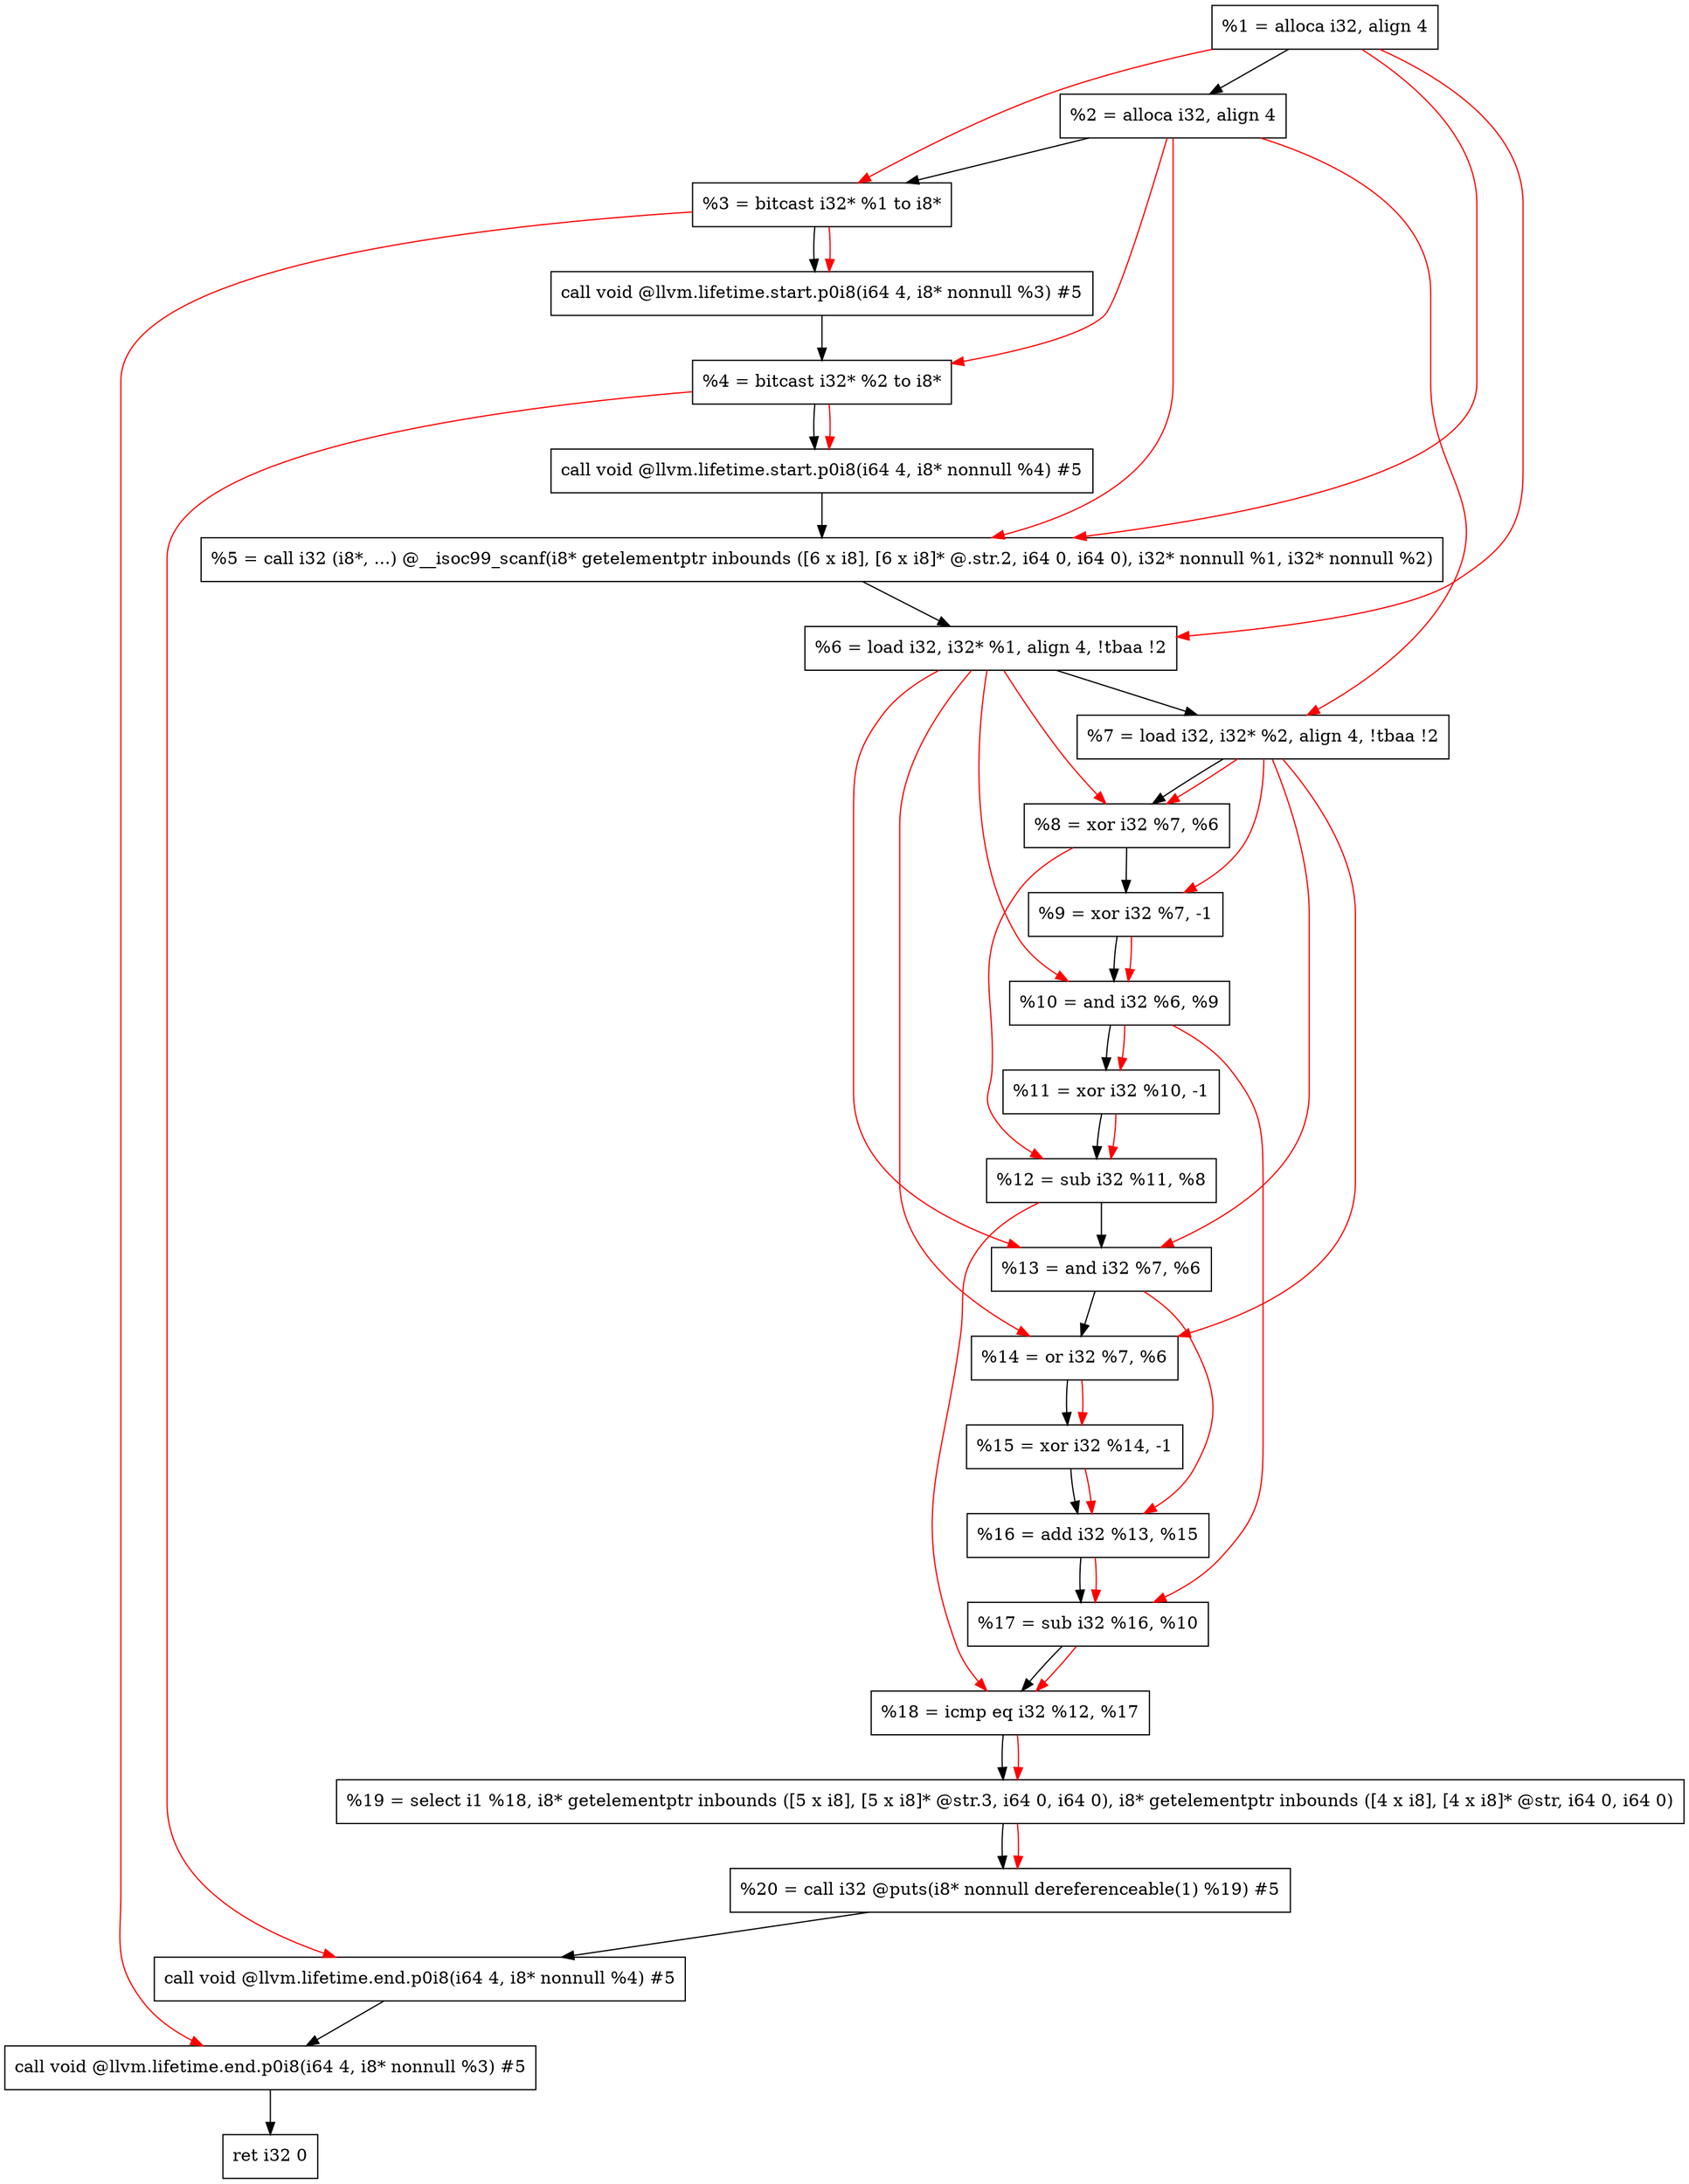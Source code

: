 digraph "DFG for'main' function" {
	Node0x1c7e448[shape=record, label="  %1 = alloca i32, align 4"];
	Node0x1c7e4f8[shape=record, label="  %2 = alloca i32, align 4"];
	Node0x1c7e588[shape=record, label="  %3 = bitcast i32* %1 to i8*"];
	Node0x1c7e9e8[shape=record, label="  call void @llvm.lifetime.start.p0i8(i64 4, i8* nonnull %3) #5"];
	Node0x1c7eac8[shape=record, label="  %4 = bitcast i32* %2 to i8*"];
	Node0x1c7ebe8[shape=record, label="  call void @llvm.lifetime.start.p0i8(i64 4, i8* nonnull %4) #5"];
	Node0x1c7ee20[shape=record, label="  %5 = call i32 (i8*, ...) @__isoc99_scanf(i8* getelementptr inbounds ([6 x i8], [6 x i8]* @.str.2, i64 0, i64 0), i32* nonnull %1, i32* nonnull %2)"];
	Node0x1c7eed8[shape=record, label="  %6 = load i32, i32* %1, align 4, !tbaa !2"];
	Node0x1c7fe48[shape=record, label="  %7 = load i32, i32* %2, align 4, !tbaa !2"];
	Node0x1c804d0[shape=record, label="  %8 = xor i32 %7, %6"];
	Node0x1c80540[shape=record, label="  %9 = xor i32 %7, -1"];
	Node0x1c805b0[shape=record, label="  %10 = and i32 %6, %9"];
	Node0x1c80620[shape=record, label="  %11 = xor i32 %10, -1"];
	Node0x1c80690[shape=record, label="  %12 = sub i32 %11, %8"];
	Node0x1c80700[shape=record, label="  %13 = and i32 %7, %6"];
	Node0x1c80770[shape=record, label="  %14 = or i32 %7, %6"];
	Node0x1c807e0[shape=record, label="  %15 = xor i32 %14, -1"];
	Node0x1c80850[shape=record, label="  %16 = add i32 %13, %15"];
	Node0x1c808c0[shape=record, label="  %17 = sub i32 %16, %10"];
	Node0x1c80930[shape=record, label="  %18 = icmp eq i32 %12, %17"];
	Node0x1c1f9d8[shape=record, label="  %19 = select i1 %18, i8* getelementptr inbounds ([5 x i8], [5 x i8]* @str.3, i64 0, i64 0), i8* getelementptr inbounds ([4 x i8], [4 x i8]* @str, i64 0, i64 0)"];
	Node0x1c809c0[shape=record, label="  %20 = call i32 @puts(i8* nonnull dereferenceable(1) %19) #5"];
	Node0x1c80c18[shape=record, label="  call void @llvm.lifetime.end.p0i8(i64 4, i8* nonnull %4) #5"];
	Node0x1c80d78[shape=record, label="  call void @llvm.lifetime.end.p0i8(i64 4, i8* nonnull %3) #5"];
	Node0x1c80e38[shape=record, label="  ret i32 0"];
	Node0x1c7e448 -> Node0x1c7e4f8;
	Node0x1c7e4f8 -> Node0x1c7e588;
	Node0x1c7e588 -> Node0x1c7e9e8;
	Node0x1c7e9e8 -> Node0x1c7eac8;
	Node0x1c7eac8 -> Node0x1c7ebe8;
	Node0x1c7ebe8 -> Node0x1c7ee20;
	Node0x1c7ee20 -> Node0x1c7eed8;
	Node0x1c7eed8 -> Node0x1c7fe48;
	Node0x1c7fe48 -> Node0x1c804d0;
	Node0x1c804d0 -> Node0x1c80540;
	Node0x1c80540 -> Node0x1c805b0;
	Node0x1c805b0 -> Node0x1c80620;
	Node0x1c80620 -> Node0x1c80690;
	Node0x1c80690 -> Node0x1c80700;
	Node0x1c80700 -> Node0x1c80770;
	Node0x1c80770 -> Node0x1c807e0;
	Node0x1c807e0 -> Node0x1c80850;
	Node0x1c80850 -> Node0x1c808c0;
	Node0x1c808c0 -> Node0x1c80930;
	Node0x1c80930 -> Node0x1c1f9d8;
	Node0x1c1f9d8 -> Node0x1c809c0;
	Node0x1c809c0 -> Node0x1c80c18;
	Node0x1c80c18 -> Node0x1c80d78;
	Node0x1c80d78 -> Node0x1c80e38;
edge [color=red]
	Node0x1c7e448 -> Node0x1c7e588;
	Node0x1c7e588 -> Node0x1c7e9e8;
	Node0x1c7e4f8 -> Node0x1c7eac8;
	Node0x1c7eac8 -> Node0x1c7ebe8;
	Node0x1c7e448 -> Node0x1c7ee20;
	Node0x1c7e4f8 -> Node0x1c7ee20;
	Node0x1c7e448 -> Node0x1c7eed8;
	Node0x1c7e4f8 -> Node0x1c7fe48;
	Node0x1c7fe48 -> Node0x1c804d0;
	Node0x1c7eed8 -> Node0x1c804d0;
	Node0x1c7fe48 -> Node0x1c80540;
	Node0x1c7eed8 -> Node0x1c805b0;
	Node0x1c80540 -> Node0x1c805b0;
	Node0x1c805b0 -> Node0x1c80620;
	Node0x1c80620 -> Node0x1c80690;
	Node0x1c804d0 -> Node0x1c80690;
	Node0x1c7fe48 -> Node0x1c80700;
	Node0x1c7eed8 -> Node0x1c80700;
	Node0x1c7fe48 -> Node0x1c80770;
	Node0x1c7eed8 -> Node0x1c80770;
	Node0x1c80770 -> Node0x1c807e0;
	Node0x1c80700 -> Node0x1c80850;
	Node0x1c807e0 -> Node0x1c80850;
	Node0x1c80850 -> Node0x1c808c0;
	Node0x1c805b0 -> Node0x1c808c0;
	Node0x1c80690 -> Node0x1c80930;
	Node0x1c808c0 -> Node0x1c80930;
	Node0x1c80930 -> Node0x1c1f9d8;
	Node0x1c1f9d8 -> Node0x1c809c0;
	Node0x1c7eac8 -> Node0x1c80c18;
	Node0x1c7e588 -> Node0x1c80d78;
}
